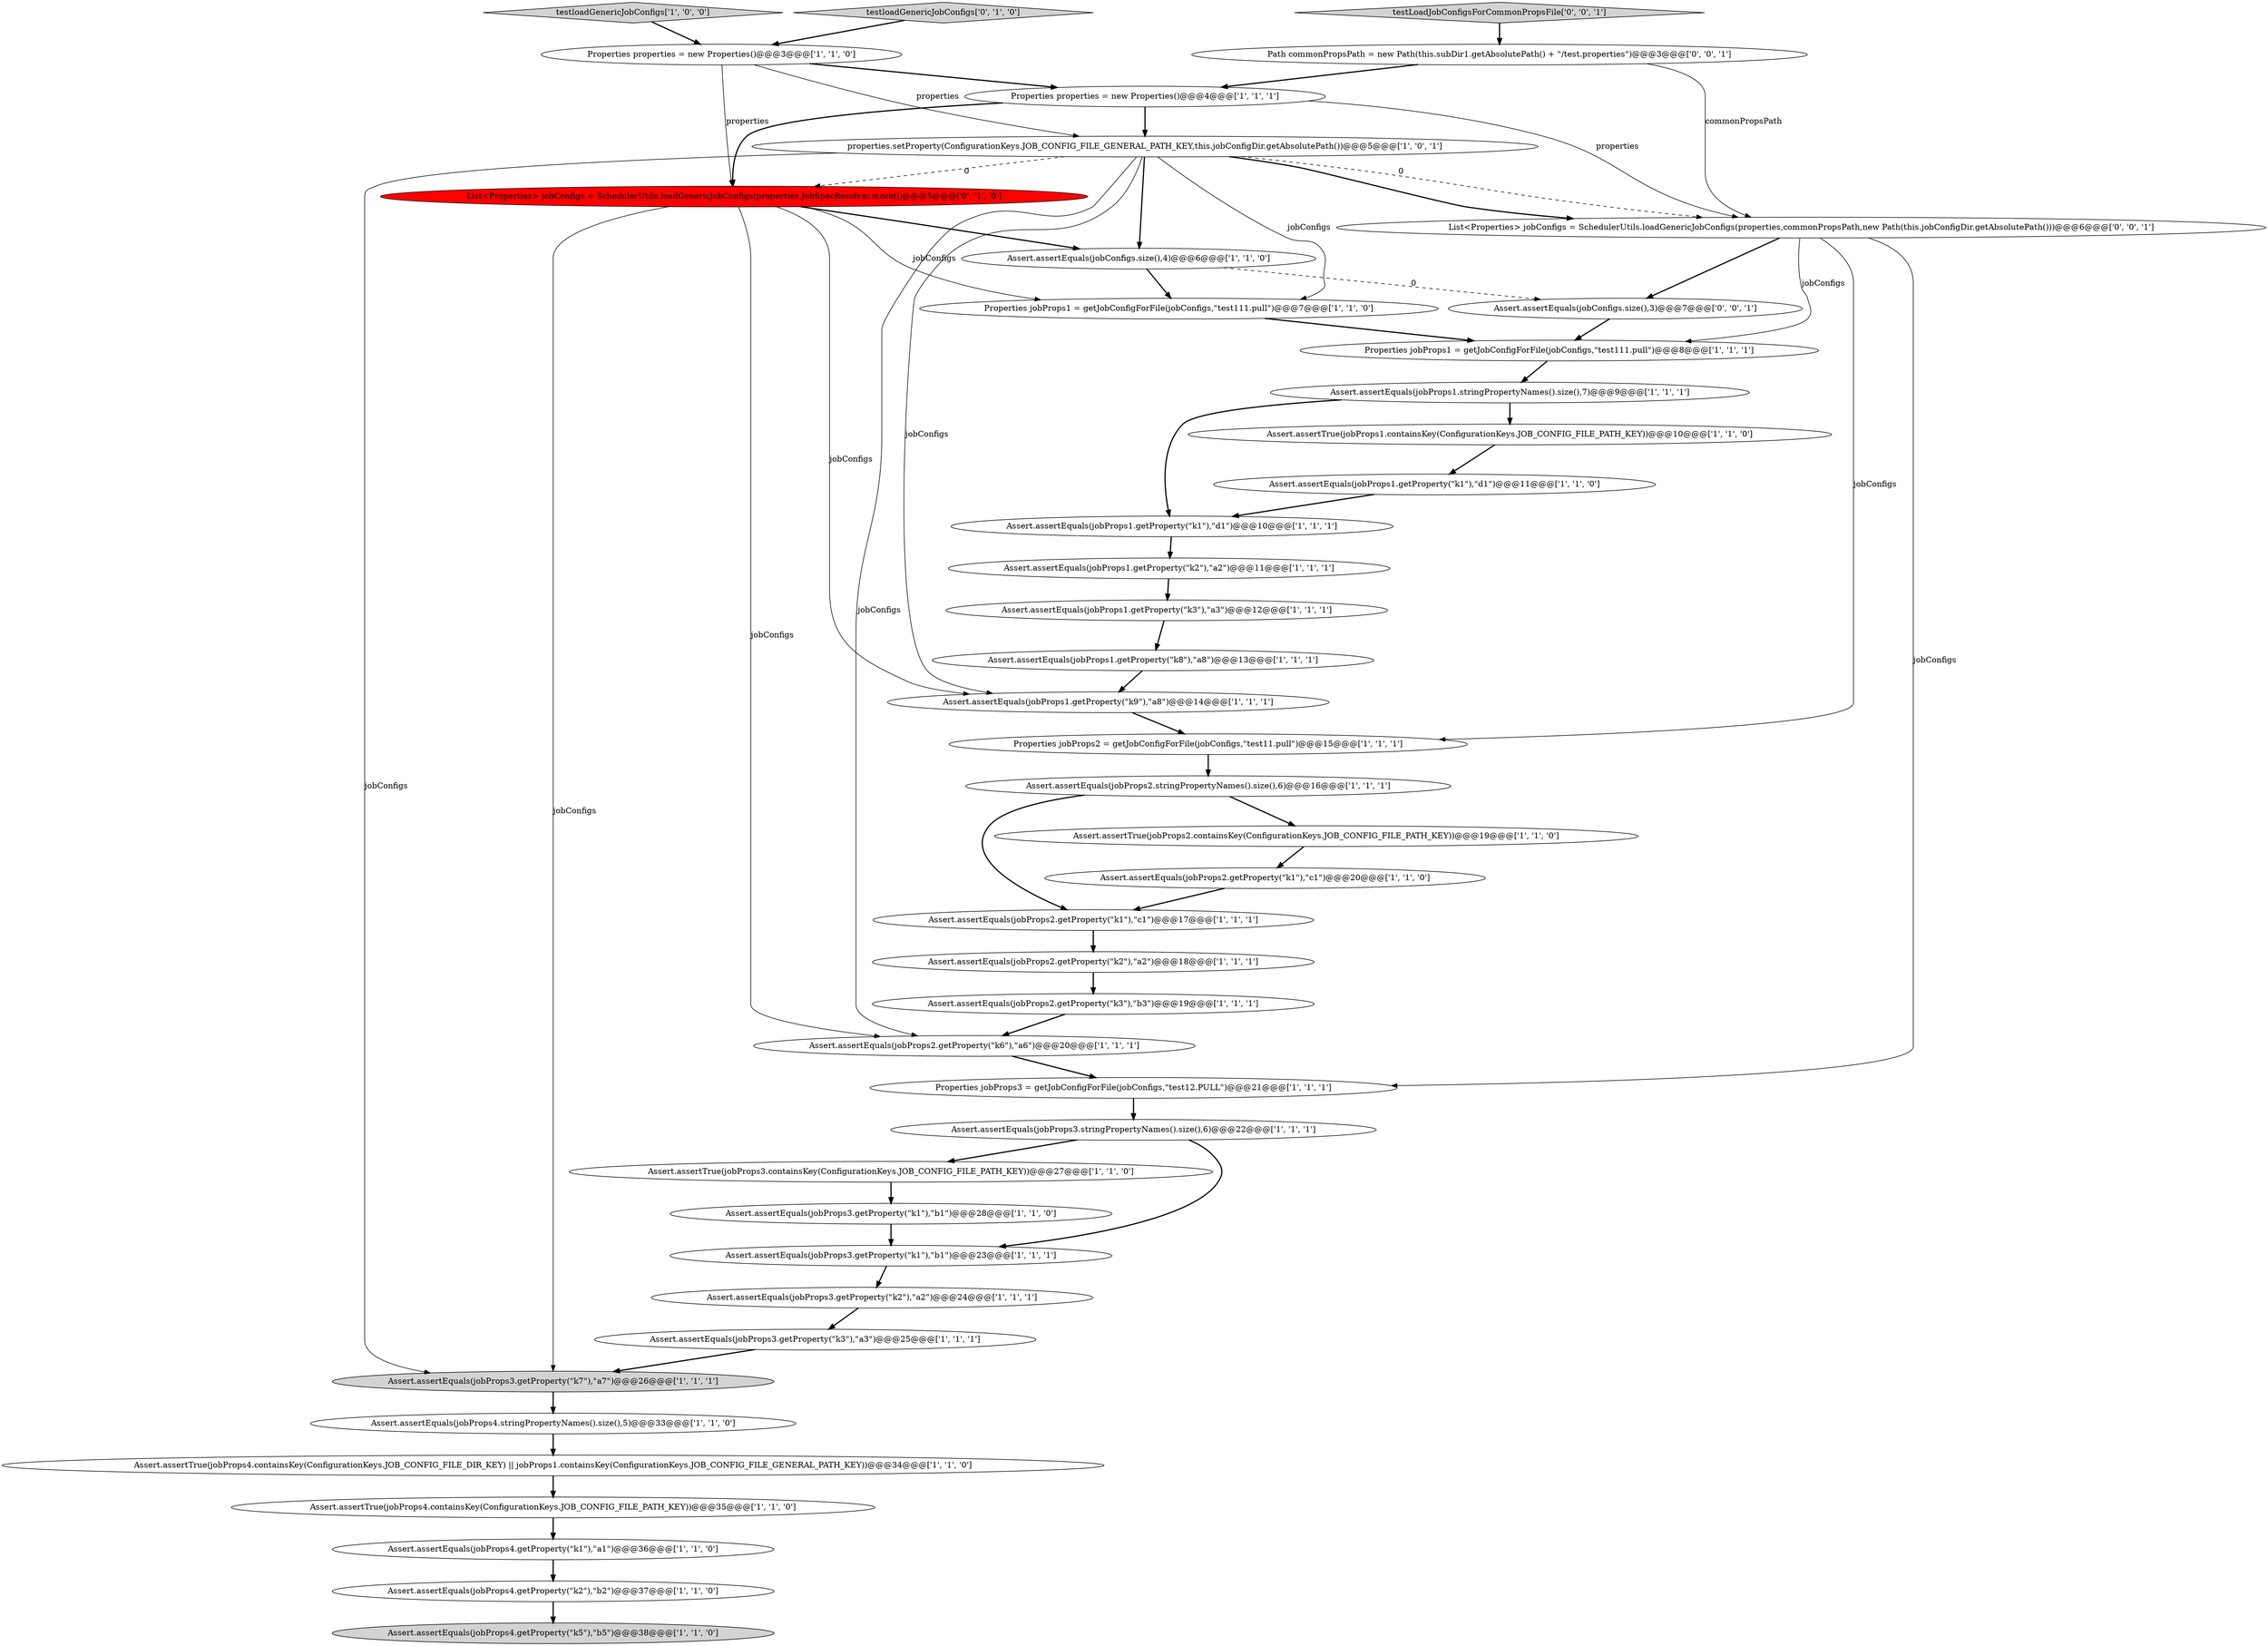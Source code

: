 digraph {
35 [style = filled, label = "Assert.assertEquals(jobProps3.stringPropertyNames().size(),6)@@@22@@@['1', '1', '1']", fillcolor = white, shape = ellipse image = "AAA0AAABBB1BBB"];
21 [style = filled, label = "Properties jobProps3 = getJobConfigForFile(jobConfigs,\"test12.PULL\")@@@21@@@['1', '1', '1']", fillcolor = white, shape = ellipse image = "AAA0AAABBB1BBB"];
17 [style = filled, label = "Assert.assertEquals(jobProps1.getProperty(\"k1\"),\"d1\")@@@11@@@['1', '1', '0']", fillcolor = white, shape = ellipse image = "AAA0AAABBB1BBB"];
4 [style = filled, label = "Assert.assertEquals(jobProps4.getProperty(\"k1\"),\"a1\")@@@36@@@['1', '1', '0']", fillcolor = white, shape = ellipse image = "AAA0AAABBB1BBB"];
2 [style = filled, label = "Properties jobProps2 = getJobConfigForFile(jobConfigs,\"test11.pull\")@@@15@@@['1', '1', '1']", fillcolor = white, shape = ellipse image = "AAA0AAABBB1BBB"];
22 [style = filled, label = "Assert.assertEquals(jobProps4.getProperty(\"k2\"),\"b2\")@@@37@@@['1', '1', '0']", fillcolor = white, shape = ellipse image = "AAA0AAABBB1BBB"];
9 [style = filled, label = "testloadGenericJobConfigs['1', '0', '0']", fillcolor = lightgray, shape = diamond image = "AAA0AAABBB1BBB"];
14 [style = filled, label = "Assert.assertEquals(jobProps4.stringPropertyNames().size(),5)@@@33@@@['1', '1', '0']", fillcolor = white, shape = ellipse image = "AAA0AAABBB1BBB"];
5 [style = filled, label = "Assert.assertEquals(jobProps4.getProperty(\"k5\"),\"b5\")@@@38@@@['1', '1', '0']", fillcolor = lightgray, shape = ellipse image = "AAA0AAABBB1BBB"];
15 [style = filled, label = "Properties properties = new Properties()@@@4@@@['1', '1', '1']", fillcolor = white, shape = ellipse image = "AAA0AAABBB1BBB"];
24 [style = filled, label = "Assert.assertTrue(jobProps4.containsKey(ConfigurationKeys.JOB_CONFIG_FILE_PATH_KEY))@@@35@@@['1', '1', '0']", fillcolor = white, shape = ellipse image = "AAA0AAABBB1BBB"];
31 [style = filled, label = "Assert.assertEquals(jobProps1.getProperty(\"k8\"),\"a8\")@@@13@@@['1', '1', '1']", fillcolor = white, shape = ellipse image = "AAA0AAABBB1BBB"];
12 [style = filled, label = "Assert.assertEquals(jobProps2.getProperty(\"k3\"),\"b3\")@@@19@@@['1', '1', '1']", fillcolor = white, shape = ellipse image = "AAA0AAABBB1BBB"];
26 [style = filled, label = "Assert.assertTrue(jobProps4.containsKey(ConfigurationKeys.JOB_CONFIG_FILE_DIR_KEY) || jobProps1.containsKey(ConfigurationKeys.JOB_CONFIG_FILE_GENERAL_PATH_KEY))@@@34@@@['1', '1', '0']", fillcolor = white, shape = ellipse image = "AAA0AAABBB1BBB"];
36 [style = filled, label = "Assert.assertEquals(jobProps3.getProperty(\"k7\"),\"a7\")@@@26@@@['1', '1', '1']", fillcolor = lightgray, shape = ellipse image = "AAA0AAABBB1BBB"];
18 [style = filled, label = "Assert.assertEquals(jobProps3.getProperty(\"k3\"),\"a3\")@@@25@@@['1', '1', '1']", fillcolor = white, shape = ellipse image = "AAA0AAABBB1BBB"];
11 [style = filled, label = "Assert.assertEquals(jobProps2.getProperty(\"k1\"),\"c1\")@@@20@@@['1', '1', '0']", fillcolor = white, shape = ellipse image = "AAA0AAABBB1BBB"];
6 [style = filled, label = "Assert.assertEquals(jobProps3.getProperty(\"k2\"),\"a2\")@@@24@@@['1', '1', '1']", fillcolor = white, shape = ellipse image = "AAA0AAABBB1BBB"];
30 [style = filled, label = "Assert.assertEquals(jobProps3.getProperty(\"k1\"),\"b1\")@@@28@@@['1', '1', '0']", fillcolor = white, shape = ellipse image = "AAA0AAABBB1BBB"];
7 [style = filled, label = "Assert.assertEquals(jobProps2.getProperty(\"k6\"),\"a6\")@@@20@@@['1', '1', '1']", fillcolor = white, shape = ellipse image = "AAA0AAABBB1BBB"];
27 [style = filled, label = "Assert.assertEquals(jobConfigs.size(),4)@@@6@@@['1', '1', '0']", fillcolor = white, shape = ellipse image = "AAA0AAABBB1BBB"];
3 [style = filled, label = "Assert.assertEquals(jobProps3.getProperty(\"k1\"),\"b1\")@@@23@@@['1', '1', '1']", fillcolor = white, shape = ellipse image = "AAA0AAABBB1BBB"];
8 [style = filled, label = "Properties jobProps1 = getJobConfigForFile(jobConfigs,\"test111.pull\")@@@8@@@['1', '1', '1']", fillcolor = white, shape = ellipse image = "AAA0AAABBB1BBB"];
33 [style = filled, label = "Assert.assertEquals(jobProps1.getProperty(\"k9\"),\"a8\")@@@14@@@['1', '1', '1']", fillcolor = white, shape = ellipse image = "AAA0AAABBB1BBB"];
16 [style = filled, label = "Assert.assertEquals(jobProps1.getProperty(\"k1\"),\"d1\")@@@10@@@['1', '1', '1']", fillcolor = white, shape = ellipse image = "AAA0AAABBB1BBB"];
39 [style = filled, label = "List<Properties> jobConfigs = SchedulerUtils.loadGenericJobConfigs(properties,commonPropsPath,new Path(this.jobConfigDir.getAbsolutePath()))@@@6@@@['0', '0', '1']", fillcolor = white, shape = ellipse image = "AAA0AAABBB3BBB"];
28 [style = filled, label = "Properties properties = new Properties()@@@3@@@['1', '1', '0']", fillcolor = white, shape = ellipse image = "AAA0AAABBB1BBB"];
25 [style = filled, label = "Assert.assertEquals(jobProps2.stringPropertyNames().size(),6)@@@16@@@['1', '1', '1']", fillcolor = white, shape = ellipse image = "AAA0AAABBB1BBB"];
42 [style = filled, label = "Assert.assertEquals(jobConfigs.size(),3)@@@7@@@['0', '0', '1']", fillcolor = white, shape = ellipse image = "AAA0AAABBB3BBB"];
37 [style = filled, label = "List<Properties> jobConfigs = SchedulerUtils.loadGenericJobConfigs(properties,JobSpecResolver.mock())@@@5@@@['0', '1', '0']", fillcolor = red, shape = ellipse image = "AAA1AAABBB2BBB"];
40 [style = filled, label = "testLoadJobConfigsForCommonPropsFile['0', '0', '1']", fillcolor = lightgray, shape = diamond image = "AAA0AAABBB3BBB"];
19 [style = filled, label = "Assert.assertEquals(jobProps1.getProperty(\"k2\"),\"a2\")@@@11@@@['1', '1', '1']", fillcolor = white, shape = ellipse image = "AAA0AAABBB1BBB"];
20 [style = filled, label = "Assert.assertEquals(jobProps2.getProperty(\"k1\"),\"c1\")@@@17@@@['1', '1', '1']", fillcolor = white, shape = ellipse image = "AAA0AAABBB1BBB"];
38 [style = filled, label = "testloadGenericJobConfigs['0', '1', '0']", fillcolor = lightgray, shape = diamond image = "AAA0AAABBB2BBB"];
13 [style = filled, label = "Assert.assertTrue(jobProps3.containsKey(ConfigurationKeys.JOB_CONFIG_FILE_PATH_KEY))@@@27@@@['1', '1', '0']", fillcolor = white, shape = ellipse image = "AAA0AAABBB1BBB"];
0 [style = filled, label = "Properties jobProps1 = getJobConfigForFile(jobConfigs,\"test111.pull\")@@@7@@@['1', '1', '0']", fillcolor = white, shape = ellipse image = "AAA0AAABBB1BBB"];
34 [style = filled, label = "Assert.assertEquals(jobProps1.getProperty(\"k3\"),\"a3\")@@@12@@@['1', '1', '1']", fillcolor = white, shape = ellipse image = "AAA0AAABBB1BBB"];
10 [style = filled, label = "Assert.assertTrue(jobProps2.containsKey(ConfigurationKeys.JOB_CONFIG_FILE_PATH_KEY))@@@19@@@['1', '1', '0']", fillcolor = white, shape = ellipse image = "AAA0AAABBB1BBB"];
1 [style = filled, label = "Assert.assertEquals(jobProps2.getProperty(\"k2\"),\"a2\")@@@18@@@['1', '1', '1']", fillcolor = white, shape = ellipse image = "AAA0AAABBB1BBB"];
41 [style = filled, label = "Path commonPropsPath = new Path(this.subDir1.getAbsolutePath() + \"/test.properties\")@@@3@@@['0', '0', '1']", fillcolor = white, shape = ellipse image = "AAA0AAABBB3BBB"];
23 [style = filled, label = "Assert.assertTrue(jobProps1.containsKey(ConfigurationKeys.JOB_CONFIG_FILE_PATH_KEY))@@@10@@@['1', '1', '0']", fillcolor = white, shape = ellipse image = "AAA0AAABBB1BBB"];
29 [style = filled, label = "Assert.assertEquals(jobProps1.stringPropertyNames().size(),7)@@@9@@@['1', '1', '1']", fillcolor = white, shape = ellipse image = "AAA0AAABBB1BBB"];
32 [style = filled, label = "properties.setProperty(ConfigurationKeys.JOB_CONFIG_FILE_GENERAL_PATH_KEY,this.jobConfigDir.getAbsolutePath())@@@5@@@['1', '0', '1']", fillcolor = white, shape = ellipse image = "AAA0AAABBB1BBB"];
11->20 [style = bold, label=""];
19->34 [style = bold, label=""];
28->15 [style = bold, label=""];
41->15 [style = bold, label=""];
35->3 [style = bold, label=""];
32->36 [style = solid, label="jobConfigs"];
27->0 [style = bold, label=""];
37->27 [style = bold, label=""];
37->36 [style = solid, label="jobConfigs"];
38->28 [style = bold, label=""];
32->37 [style = dashed, label="0"];
6->18 [style = bold, label=""];
15->39 [style = solid, label="properties"];
42->8 [style = bold, label=""];
32->7 [style = solid, label="jobConfigs"];
3->6 [style = bold, label=""];
32->27 [style = bold, label=""];
34->31 [style = bold, label=""];
18->36 [style = bold, label=""];
28->37 [style = solid, label="properties"];
13->30 [style = bold, label=""];
29->23 [style = bold, label=""];
20->1 [style = bold, label=""];
39->2 [style = solid, label="jobConfigs"];
16->19 [style = bold, label=""];
26->24 [style = bold, label=""];
36->14 [style = bold, label=""];
39->21 [style = solid, label="jobConfigs"];
22->5 [style = bold, label=""];
12->7 [style = bold, label=""];
37->0 [style = solid, label="jobConfigs"];
27->42 [style = dashed, label="0"];
32->0 [style = solid, label="jobConfigs"];
39->8 [style = solid, label="jobConfigs"];
9->28 [style = bold, label=""];
14->26 [style = bold, label=""];
25->20 [style = bold, label=""];
24->4 [style = bold, label=""];
30->3 [style = bold, label=""];
37->7 [style = solid, label="jobConfigs"];
28->32 [style = solid, label="properties"];
31->33 [style = bold, label=""];
40->41 [style = bold, label=""];
0->8 [style = bold, label=""];
1->12 [style = bold, label=""];
32->39 [style = dashed, label="0"];
7->21 [style = bold, label=""];
23->17 [style = bold, label=""];
25->10 [style = bold, label=""];
32->39 [style = bold, label=""];
21->35 [style = bold, label=""];
41->39 [style = solid, label="commonPropsPath"];
35->13 [style = bold, label=""];
15->32 [style = bold, label=""];
2->25 [style = bold, label=""];
15->37 [style = bold, label=""];
39->42 [style = bold, label=""];
29->16 [style = bold, label=""];
8->29 [style = bold, label=""];
4->22 [style = bold, label=""];
33->2 [style = bold, label=""];
32->33 [style = solid, label="jobConfigs"];
17->16 [style = bold, label=""];
37->33 [style = solid, label="jobConfigs"];
10->11 [style = bold, label=""];
}
